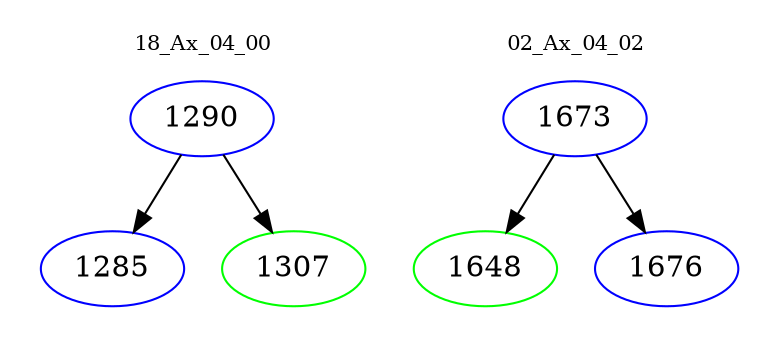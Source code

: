 digraph{
subgraph cluster_0 {
color = white
label = "18_Ax_04_00";
fontsize=10;
T0_1290 [label="1290", color="blue"]
T0_1290 -> T0_1285 [color="black"]
T0_1285 [label="1285", color="blue"]
T0_1290 -> T0_1307 [color="black"]
T0_1307 [label="1307", color="green"]
}
subgraph cluster_1 {
color = white
label = "02_Ax_04_02";
fontsize=10;
T1_1673 [label="1673", color="blue"]
T1_1673 -> T1_1648 [color="black"]
T1_1648 [label="1648", color="green"]
T1_1673 -> T1_1676 [color="black"]
T1_1676 [label="1676", color="blue"]
}
}
